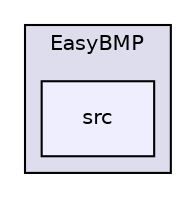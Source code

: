 digraph "externals/EasyBMP/src" {
  compound=true
  node [ fontsize="10", fontname="Helvetica"];
  edge [ labelfontsize="10", labelfontname="Helvetica"];
  subgraph clusterdir_d89fc995d3477d064b67b81665f48956 {
    graph [ bgcolor="#ddddee", pencolor="black", label="EasyBMP" fontname="Helvetica", fontsize="10", URL="dir_d89fc995d3477d064b67b81665f48956.html"]
  dir_d587f146143a0898401eda30c2fd56a2 [shape=box, label="src", style="filled", fillcolor="#eeeeff", pencolor="black", URL="dir_d587f146143a0898401eda30c2fd56a2.html"];
  }
}
